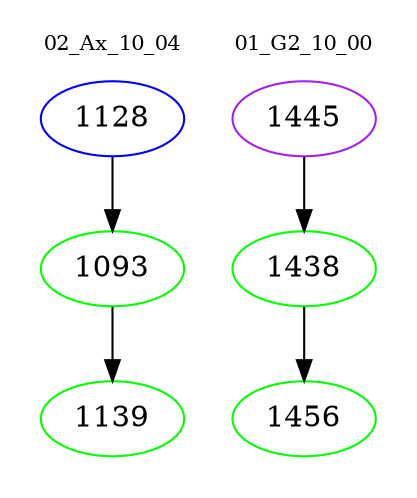 digraph{
subgraph cluster_0 {
color = white
label = "02_Ax_10_04";
fontsize=10;
T0_1128 [label="1128", color="blue"]
T0_1128 -> T0_1093 [color="black"]
T0_1093 [label="1093", color="green"]
T0_1093 -> T0_1139 [color="black"]
T0_1139 [label="1139", color="green"]
}
subgraph cluster_1 {
color = white
label = "01_G2_10_00";
fontsize=10;
T1_1445 [label="1445", color="purple"]
T1_1445 -> T1_1438 [color="black"]
T1_1438 [label="1438", color="green"]
T1_1438 -> T1_1456 [color="black"]
T1_1456 [label="1456", color="green"]
}
}
